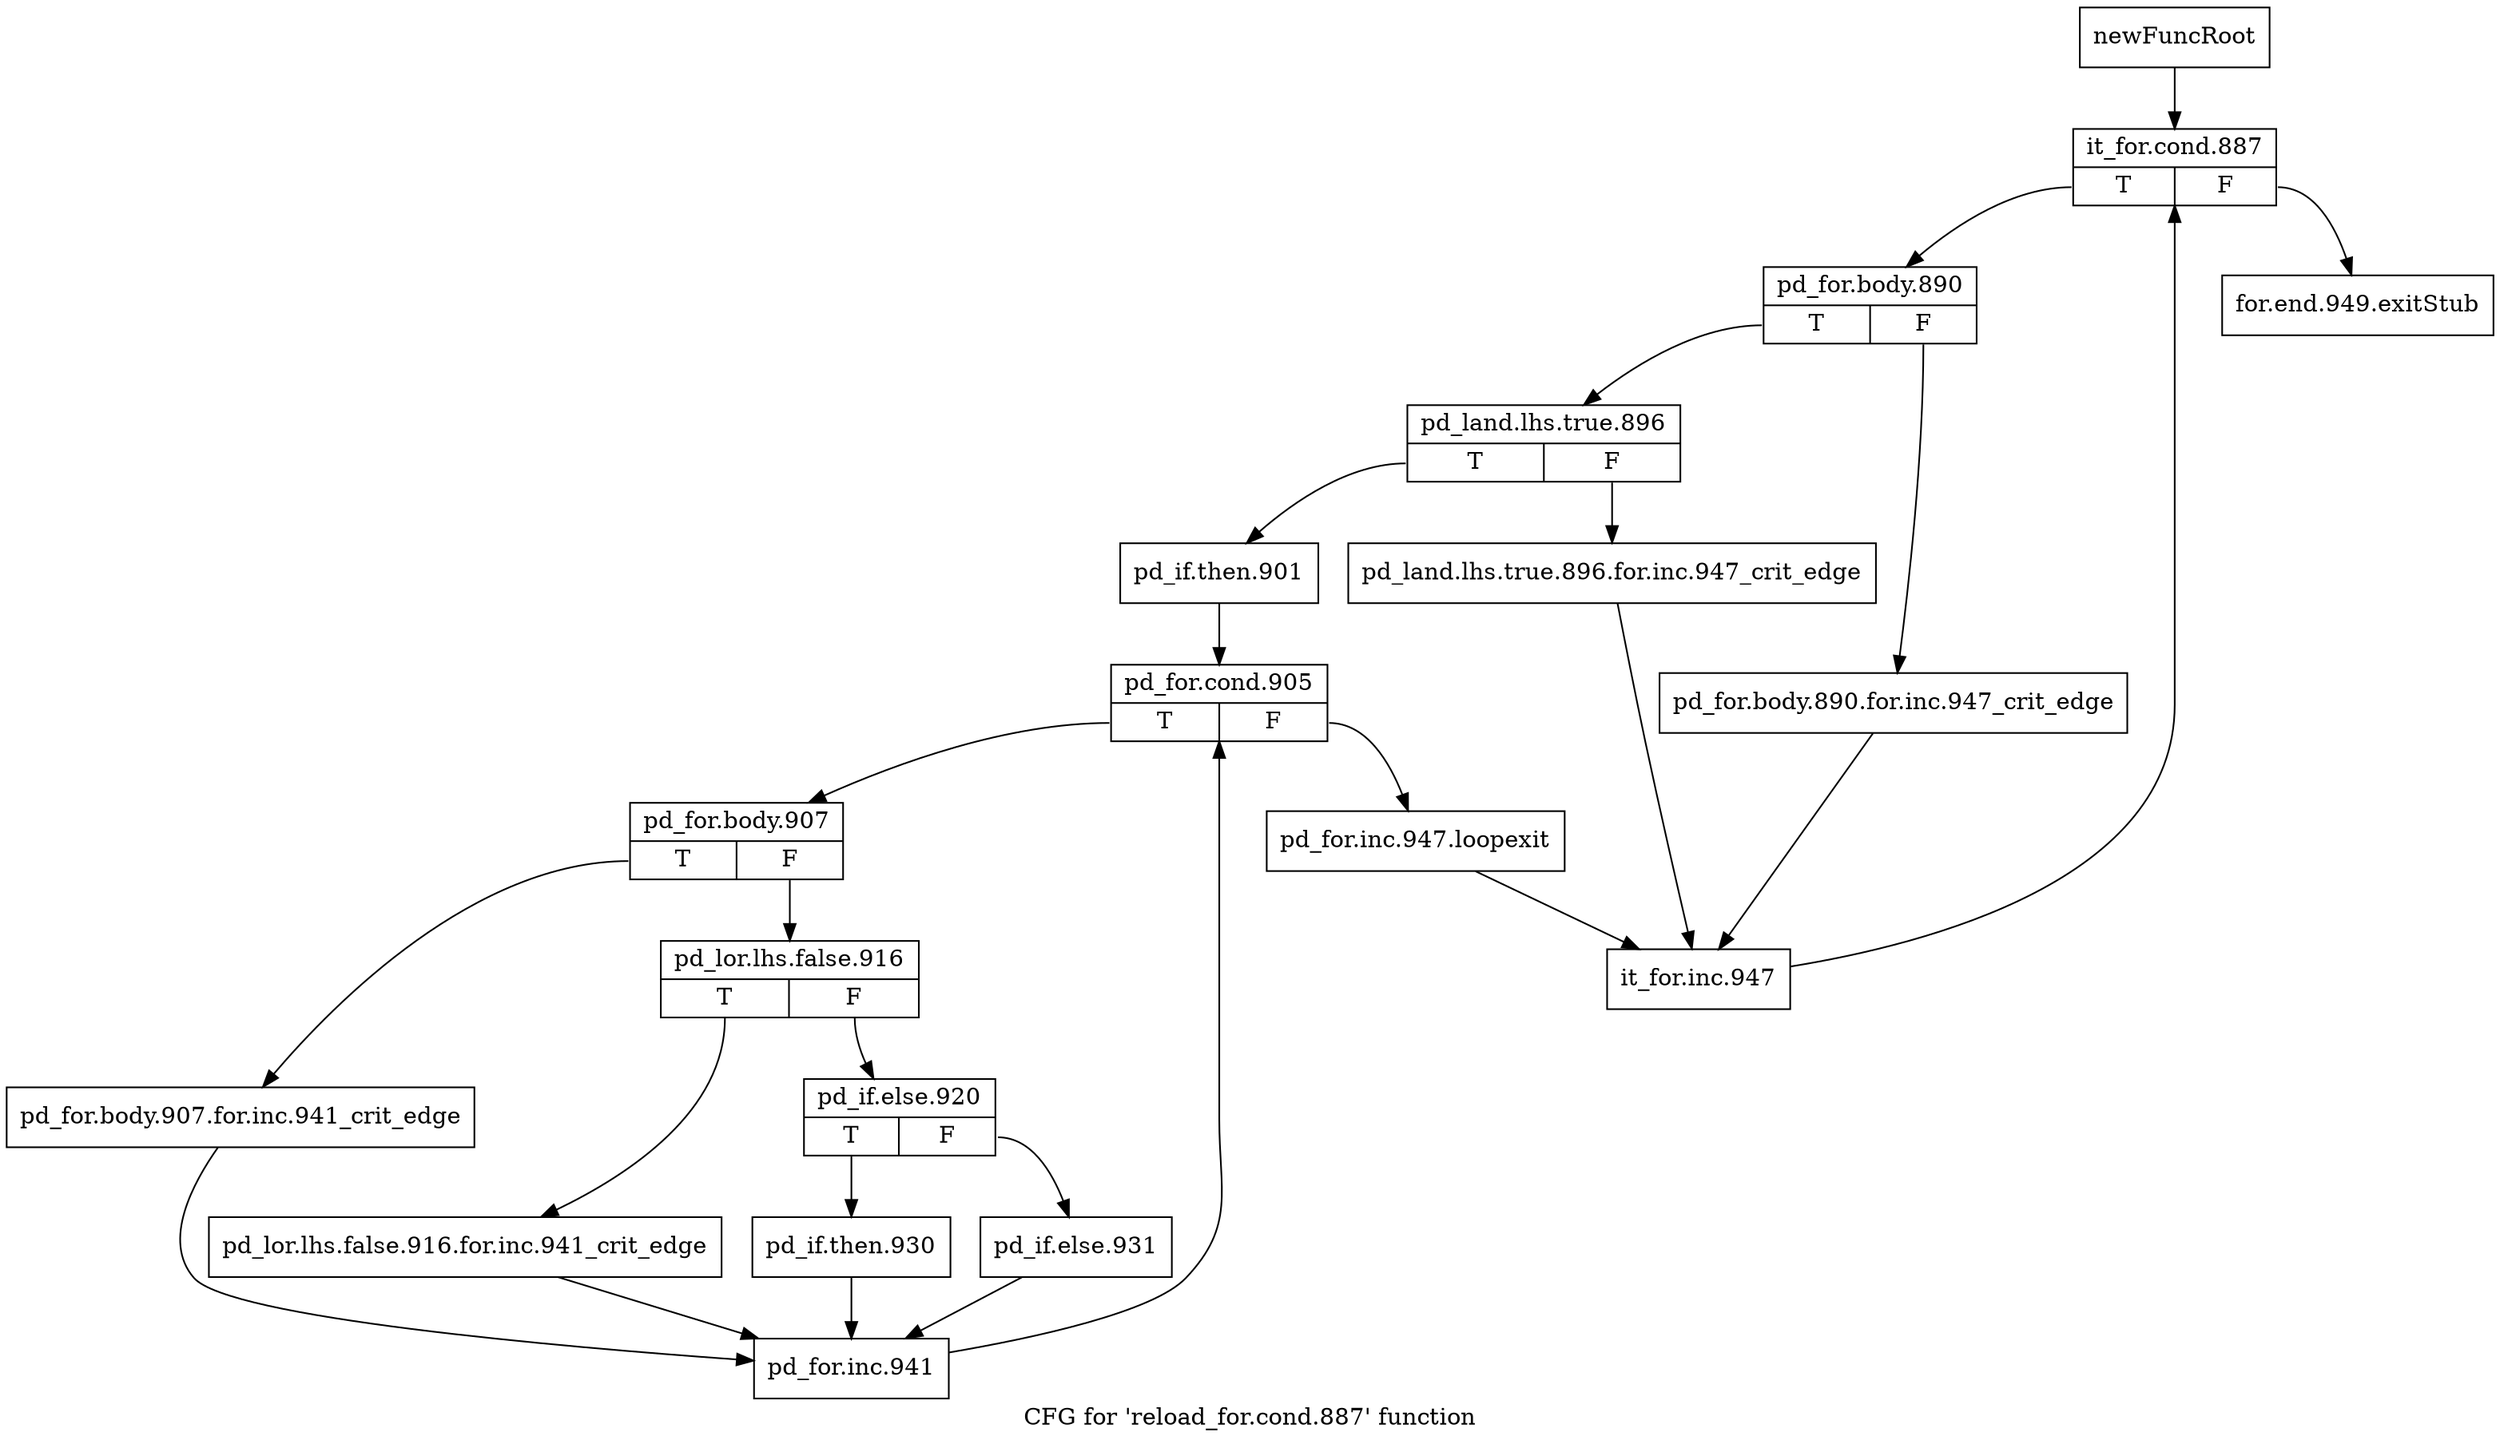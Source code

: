 digraph "CFG for 'reload_for.cond.887' function" {
	label="CFG for 'reload_for.cond.887' function";

	Node0xbd99fa0 [shape=record,label="{newFuncRoot}"];
	Node0xbd99fa0 -> Node0xbd9a040;
	Node0xbd99ff0 [shape=record,label="{for.end.949.exitStub}"];
	Node0xbd9a040 [shape=record,label="{it_for.cond.887|{<s0>T|<s1>F}}"];
	Node0xbd9a040:s0 -> Node0xbd9a090;
	Node0xbd9a040:s1 -> Node0xbd99ff0;
	Node0xbd9a090 [shape=record,label="{pd_for.body.890|{<s0>T|<s1>F}}"];
	Node0xbd9a090:s0 -> Node0xbd9a130;
	Node0xbd9a090:s1 -> Node0xbd9a0e0;
	Node0xbd9a0e0 [shape=record,label="{pd_for.body.890.for.inc.947_crit_edge}"];
	Node0xbd9a0e0 -> Node0xbd9a2c0;
	Node0xbd9a130 [shape=record,label="{pd_land.lhs.true.896|{<s0>T|<s1>F}}"];
	Node0xbd9a130:s0 -> Node0xbd9a1d0;
	Node0xbd9a130:s1 -> Node0xbd9a180;
	Node0xbd9a180 [shape=record,label="{pd_land.lhs.true.896.for.inc.947_crit_edge}"];
	Node0xbd9a180 -> Node0xbd9a2c0;
	Node0xbd9a1d0 [shape=record,label="{pd_if.then.901}"];
	Node0xbd9a1d0 -> Node0xbd9a220;
	Node0xbd9a220 [shape=record,label="{pd_for.cond.905|{<s0>T|<s1>F}}"];
	Node0xbd9a220:s0 -> Node0xbd9a310;
	Node0xbd9a220:s1 -> Node0xbd9a270;
	Node0xbd9a270 [shape=record,label="{pd_for.inc.947.loopexit}"];
	Node0xbd9a270 -> Node0xbd9a2c0;
	Node0xbd9a2c0 [shape=record,label="{it_for.inc.947}"];
	Node0xbd9a2c0 -> Node0xbd9a040;
	Node0xbd9a310 [shape=record,label="{pd_for.body.907|{<s0>T|<s1>F}}"];
	Node0xbd9a310:s0 -> Node0xbd9a4f0;
	Node0xbd9a310:s1 -> Node0xbd9a360;
	Node0xbd9a360 [shape=record,label="{pd_lor.lhs.false.916|{<s0>T|<s1>F}}"];
	Node0xbd9a360:s0 -> Node0xbd9a4a0;
	Node0xbd9a360:s1 -> Node0xbd9a3b0;
	Node0xbd9a3b0 [shape=record,label="{pd_if.else.920|{<s0>T|<s1>F}}"];
	Node0xbd9a3b0:s0 -> Node0xbd9a450;
	Node0xbd9a3b0:s1 -> Node0xbd9a400;
	Node0xbd9a400 [shape=record,label="{pd_if.else.931}"];
	Node0xbd9a400 -> Node0xbd9a540;
	Node0xbd9a450 [shape=record,label="{pd_if.then.930}"];
	Node0xbd9a450 -> Node0xbd9a540;
	Node0xbd9a4a0 [shape=record,label="{pd_lor.lhs.false.916.for.inc.941_crit_edge}"];
	Node0xbd9a4a0 -> Node0xbd9a540;
	Node0xbd9a4f0 [shape=record,label="{pd_for.body.907.for.inc.941_crit_edge}"];
	Node0xbd9a4f0 -> Node0xbd9a540;
	Node0xbd9a540 [shape=record,label="{pd_for.inc.941}"];
	Node0xbd9a540 -> Node0xbd9a220;
}
